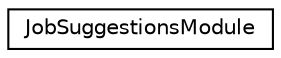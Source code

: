 digraph G
{
  edge [fontname="Helvetica",fontsize="10",labelfontname="Helvetica",labelfontsize="10"];
  node [fontname="Helvetica",fontsize="10",shape=record];
  rankdir="LR";
  Node1 [label="JobSuggestionsModule",height=0.2,width=0.4,color="black", fillcolor="white", style="filled",URL="$interface_job_suggestions_module.html"];
}
